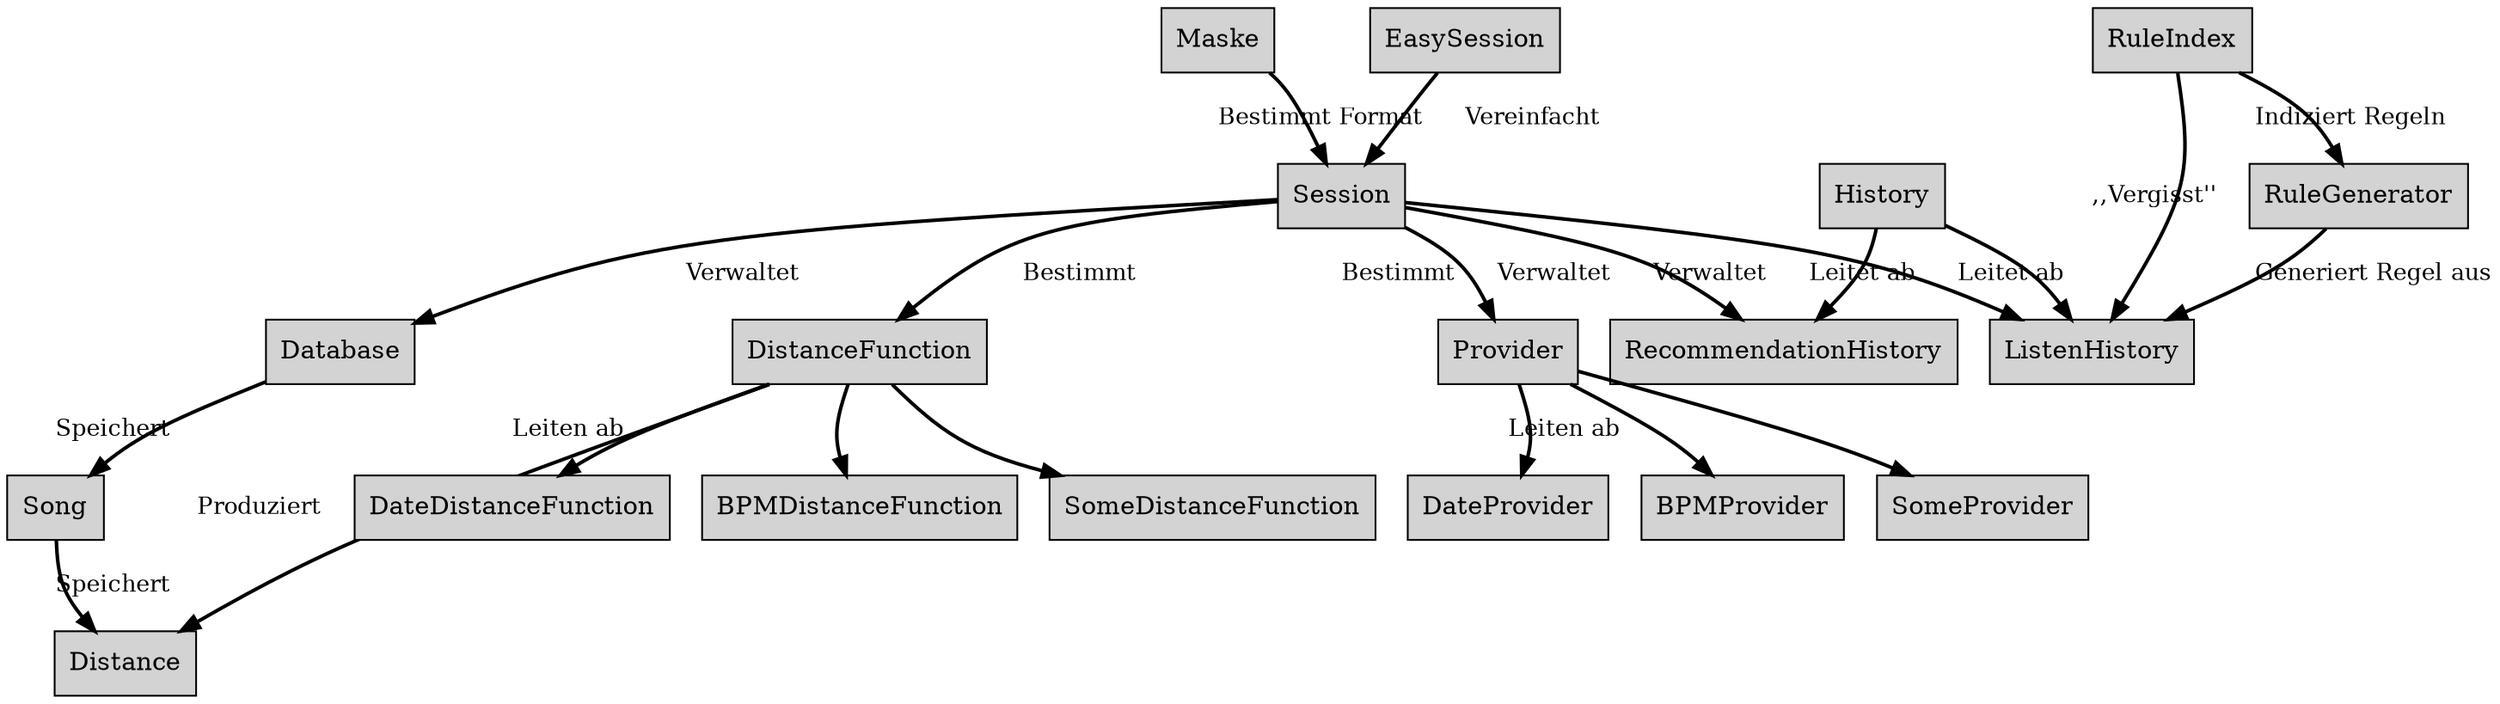 digraph G {
    charset = "UTF-8";
    splines = curved;

    node [shape=record, style=filled];
    edge [style=bold, fontsize=13];

    Session -> Database [label="Verwaltet"]
    Session -> Provider [label="Bestimmt"]
    Session -> DistanceFunction [label="Bestimmt"]
    Session -> RecommendationHistory [label="Verwaltet"]
    Session -> ListenHistory [label="Verwaltet"]
    Maske   -> Session [label="Bestimmt Format"]
    EasySession -> Session [label="Vereinfacht"]
    
    Database -> Song [label="Speichert"]
    Song -> Distance [label="Speichert"]
    DistanceFunction -> Distance [label="Produziert"]

    Provider -> DateProvider [label="Leiten ab"]
    Provider -> BPMProvider 
    Provider -> SomeProvider 

    DistanceFunction -> DateDistanceFunction [label="Leiten ab"]
    DistanceFunction -> BPMDistanceFunction 
    DistanceFunction -> SomeDistanceFunction 

    subgraph {
        History -> RecommendationHistory  [label="Leitet ab"]
        History -> ListenHistory [label="Leitet ab"]
        RuleIndex -> ListenHistory [label=",,Vergisst''"]
        RuleGenerator -> ListenHistory [label="Generiert Regel aus"]
        RuleIndex -> RuleGenerator [label="Indiziert Regeln"]
    }
}
